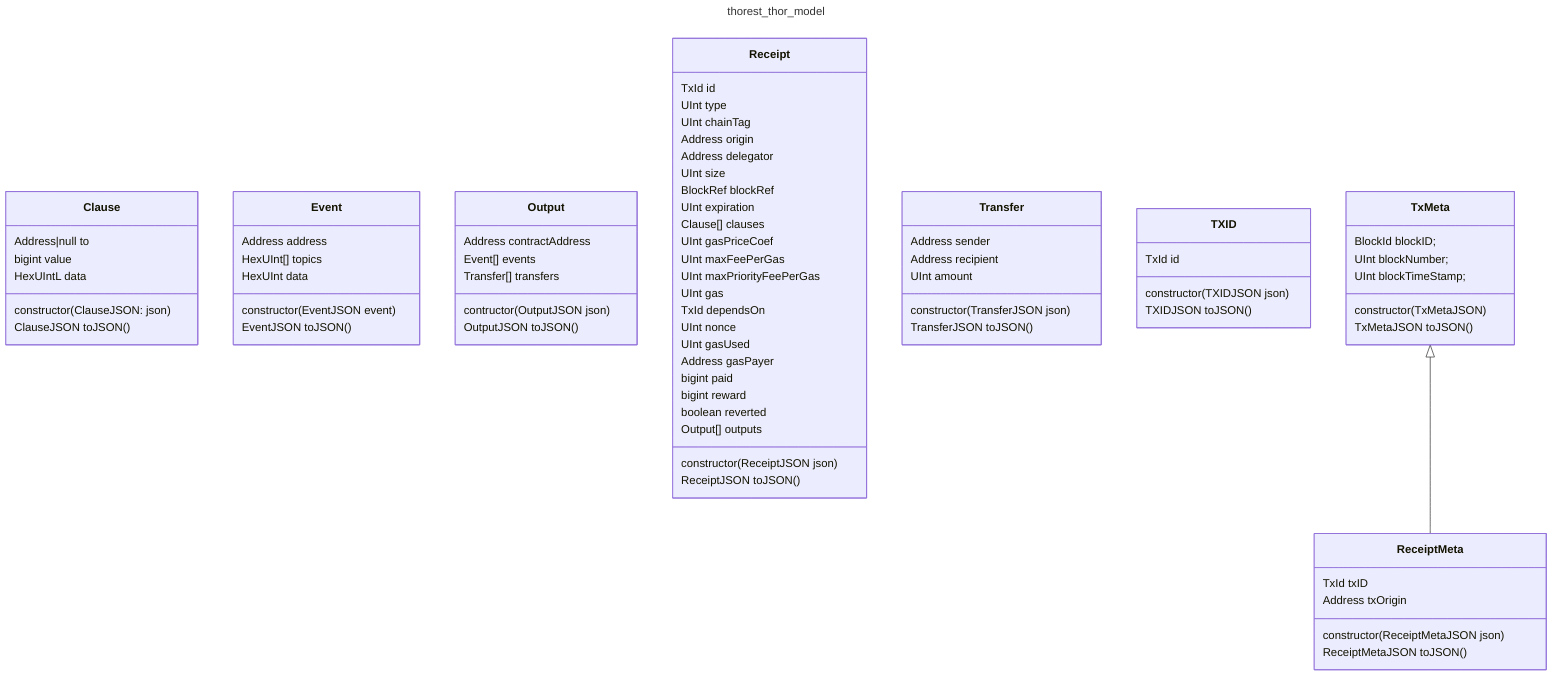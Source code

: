 ---
title: thorest_thor_model
---
classDiagram
    class Clause {
        Address|null to
        bigint value
        HexUIntL data
        constructor(ClauseJSON: json)
        ClauseJSON toJSON()
    }
    class Event {
        Address address
        HexUInt[] topics
        HexUInt data
        constructor(EventJSON event)
        EventJSON toJSON()
    }
    class Output {
        Address contractAddress
        Event[] events
        Transfer[] transfers
        contructor(OutputJSON json)
        OutputJSON toJSON()
    }
    class Receipt {
        TxId id
        UInt type
        UInt chainTag
        Address origin
        Address delegator
        UInt size
        BlockRef blockRef
        UInt expiration
        Clause[] clauses
        UInt gasPriceCoef
        UInt maxFeePerGas
        UInt maxPriorityFeePerGas
        UInt gas
        TxId dependsOn
        UInt nonce
        UInt gasUsed
        Address gasPayer
        bigint paid
        bigint reward
        boolean reverted
        Output[] outputs
        constructor(ReceiptJSON json)
        ReceiptJSON toJSON()
    }
    class ReceiptMeta {
        TxId txID
        Address txOrigin
        constructor(ReceiptMetaJSON json)
        ReceiptMetaJSON toJSON()
    }
    class Transfer {
        Address sender
        Address recipient
        UInt amount
        constructor(TransferJSON json)
        TransferJSON toJSON()
    }
    class TXID {
        TxId id
        constructor(TXIDJSON json)
        TXIDJSON toJSON()
    }
    class TxMeta {
        BlockId blockID;
        UInt blockNumber;
        UInt blockTimeStamp;
        constructor(TxMetaJSON)
        TxMetaJSON toJSON()
    }
    TxMeta <|-- ReceiptMeta